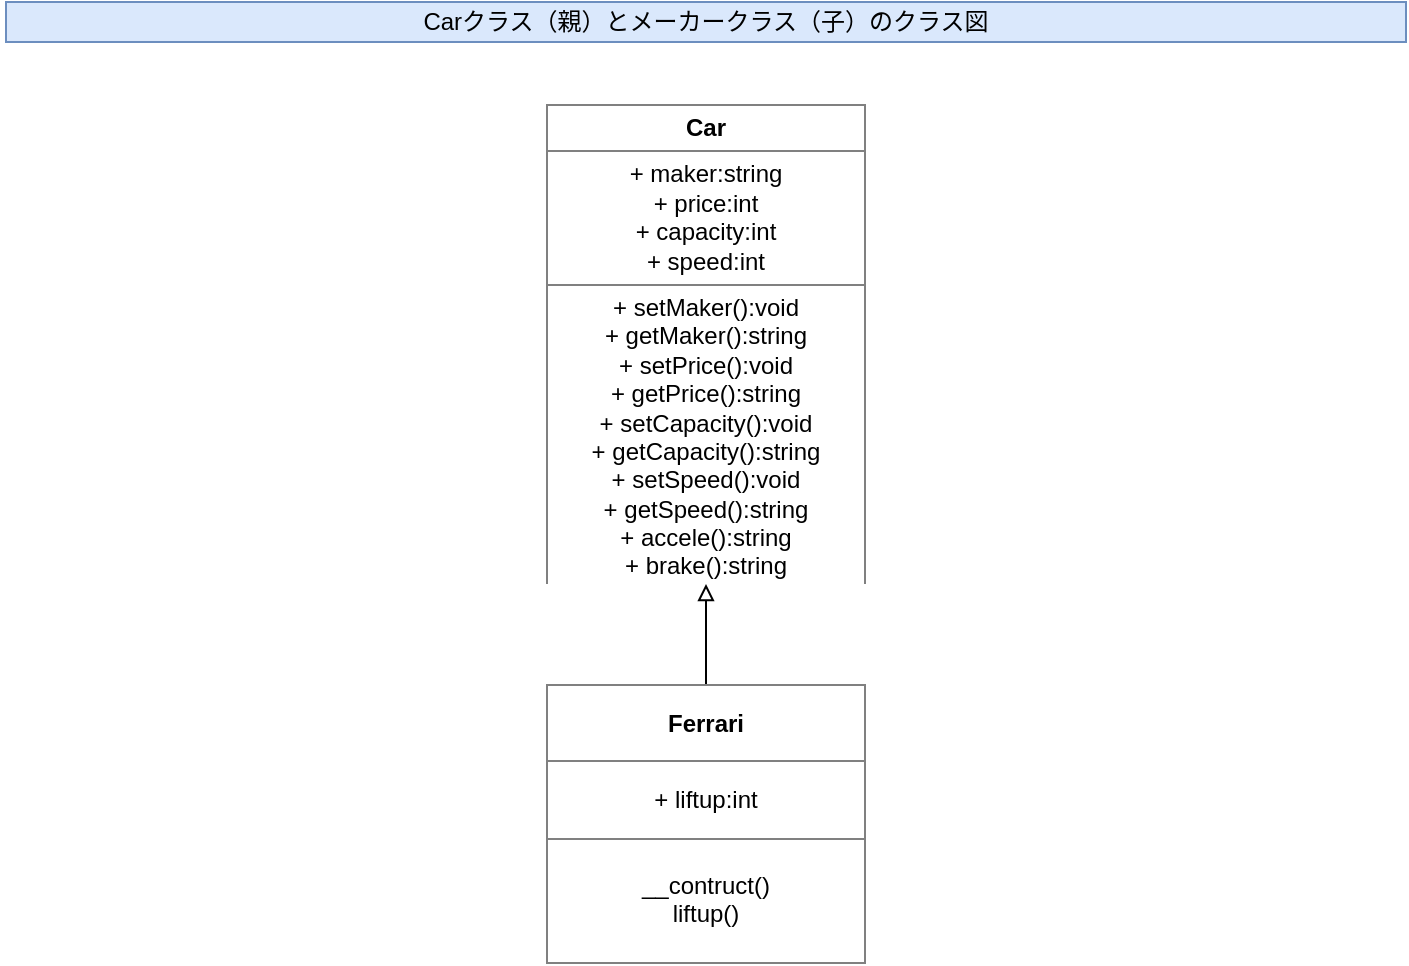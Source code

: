 <mxfile version="10.8.9" type="device"><diagram id="tqcHRzFyOMMbhTLXIFDz" name="Page-1"><mxGraphModel dx="753" dy="738" grid="1" gridSize="10" guides="1" tooltips="1" connect="1" arrows="1" fold="1" page="1" pageScale="1" pageWidth="827" pageHeight="1169" math="0" shadow="0"><root><mxCell id="0"/><mxCell id="1" parent="0"/><mxCell id="kunGwZFCT1IVr-lkySiH-10" value="Carクラス（親）とメーカークラス（子）のクラス図" style="text;html=1;strokeColor=#6c8ebf;fillColor=#dae8fc;align=center;verticalAlign=middle;whiteSpace=wrap;rounded=0;" parent="1" vertex="1"><mxGeometry x="63" y="30" width="700" height="20" as="geometry"/></mxCell><mxCell id="kunGwZFCT1IVr-lkySiH-11" value="" style="group" parent="1" vertex="1" connectable="0"><mxGeometry x="60" y="81" width="700" height="430" as="geometry"/></mxCell><mxCell id="kunGwZFCT1IVr-lkySiH-1" value="&lt;table border=&quot;1&quot; width=&quot;100%&quot; cellpadding=&quot;4&quot; style=&quot;width: 100% ; height: 100% ; border-collapse: collapse&quot;&gt;&lt;tbody&gt;&lt;tr&gt;&lt;th align=&quot;center&quot;&gt;Car&lt;/th&gt;&lt;/tr&gt;&lt;tr&gt;&lt;td align=&quot;center&quot;&gt;+ maker:string&lt;br&gt;+ price:int&lt;br&gt;+ capacity:int&lt;br&gt;+ speed:int&lt;/td&gt;&lt;/tr&gt;&lt;tr&gt;&lt;td align=&quot;center&quot;&gt;+ setMaker():void&lt;br&gt;+ getMaker():string&lt;br&gt;+ setPrice():void&lt;br&gt;+ getPrice():string&lt;br&gt;+ setCapacity():void&lt;br&gt;+ getCapacity():string&lt;br&gt;+ setSpeed():void&lt;br&gt;+ getSpeed():string&lt;br&gt;+ accele():string&lt;br&gt;+ brake():string&lt;/td&gt;&lt;/tr&gt;&lt;/tbody&gt;&lt;/table&gt;" style="text;html=1;strokeColor=none;fillColor=none;overflow=fill;" parent="kunGwZFCT1IVr-lkySiH-11" vertex="1"><mxGeometry x="273" width="160" height="240" as="geometry"/></mxCell><mxCell id="kunGwZFCT1IVr-lkySiH-7" style="edgeStyle=orthogonalEdgeStyle;rounded=0;orthogonalLoop=1;jettySize=auto;html=1;exitX=0.5;exitY=0;exitDx=0;exitDy=0;entryX=0.5;entryY=1;entryDx=0;entryDy=0;endArrow=block;endFill=0;" parent="kunGwZFCT1IVr-lkySiH-11" source="kunGwZFCT1IVr-lkySiH-4" target="kunGwZFCT1IVr-lkySiH-1" edge="1"><mxGeometry relative="1" as="geometry"/></mxCell><mxCell id="kunGwZFCT1IVr-lkySiH-4" value="&lt;table border=&quot;1&quot; width=&quot;100%&quot; cellpadding=&quot;4&quot; style=&quot;width: 100% ; height: 100% ; border-collapse: collapse&quot;&gt;&lt;tbody&gt;&lt;tr&gt;&lt;th align=&quot;center&quot;&gt;Ferrari&lt;/th&gt;&lt;/tr&gt;&lt;tr&gt;&lt;td align=&quot;center&quot;&gt;+ liftup:int&lt;/td&gt;&lt;/tr&gt;&lt;tr&gt;&lt;td align=&quot;center&quot;&gt;__contruct()&lt;br&gt;liftup()&lt;/td&gt;&lt;/tr&gt;&lt;/tbody&gt;&lt;/table&gt;" style="text;html=1;strokeColor=none;fillColor=none;overflow=fill;" parent="kunGwZFCT1IVr-lkySiH-11" vertex="1"><mxGeometry x="273" y="290" width="160" height="140" as="geometry"/></mxCell></root></mxGraphModel></diagram></mxfile>